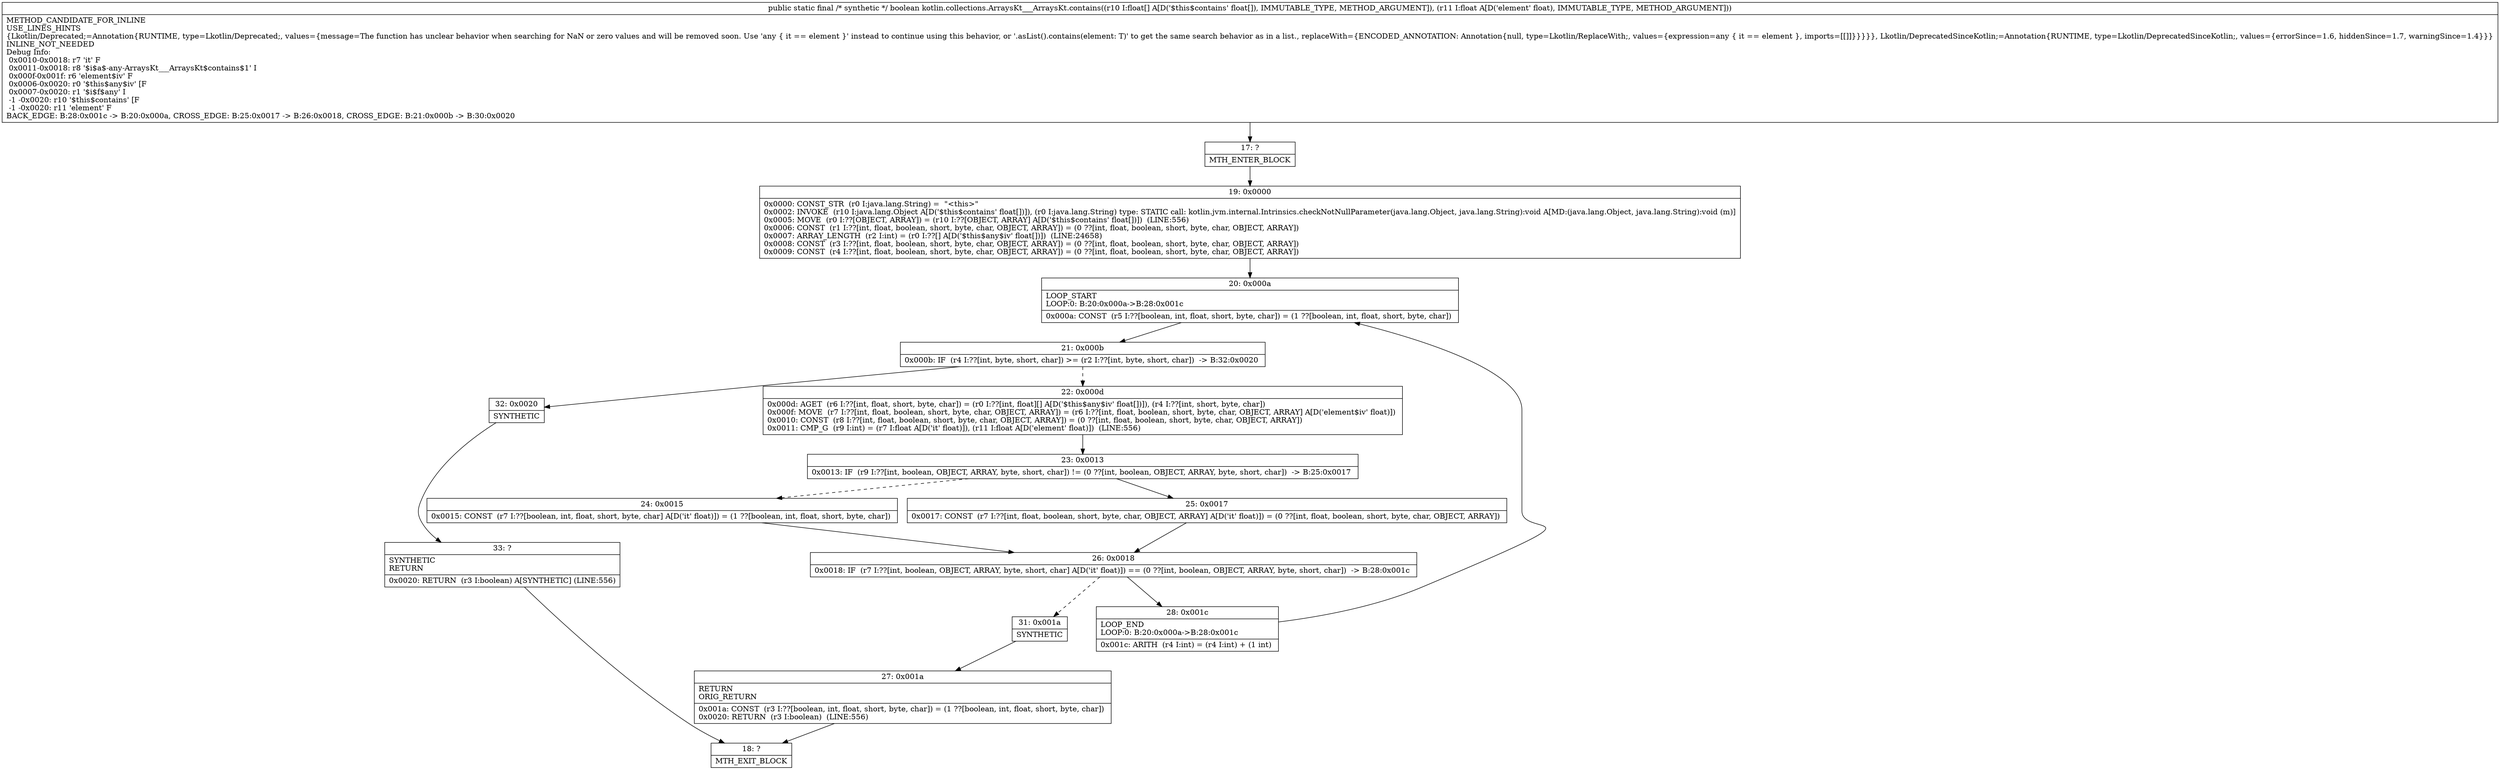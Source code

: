 digraph "CFG forkotlin.collections.ArraysKt___ArraysKt.contains([FF)Z" {
Node_17 [shape=record,label="{17\:\ ?|MTH_ENTER_BLOCK\l}"];
Node_19 [shape=record,label="{19\:\ 0x0000|0x0000: CONST_STR  (r0 I:java.lang.String) =  \"\<this\>\" \l0x0002: INVOKE  (r10 I:java.lang.Object A[D('$this$contains' float[])]), (r0 I:java.lang.String) type: STATIC call: kotlin.jvm.internal.Intrinsics.checkNotNullParameter(java.lang.Object, java.lang.String):void A[MD:(java.lang.Object, java.lang.String):void (m)]\l0x0005: MOVE  (r0 I:??[OBJECT, ARRAY]) = (r10 I:??[OBJECT, ARRAY] A[D('$this$contains' float[])])  (LINE:556)\l0x0006: CONST  (r1 I:??[int, float, boolean, short, byte, char, OBJECT, ARRAY]) = (0 ??[int, float, boolean, short, byte, char, OBJECT, ARRAY]) \l0x0007: ARRAY_LENGTH  (r2 I:int) = (r0 I:??[] A[D('$this$any$iv' float[])])  (LINE:24658)\l0x0008: CONST  (r3 I:??[int, float, boolean, short, byte, char, OBJECT, ARRAY]) = (0 ??[int, float, boolean, short, byte, char, OBJECT, ARRAY]) \l0x0009: CONST  (r4 I:??[int, float, boolean, short, byte, char, OBJECT, ARRAY]) = (0 ??[int, float, boolean, short, byte, char, OBJECT, ARRAY]) \l}"];
Node_20 [shape=record,label="{20\:\ 0x000a|LOOP_START\lLOOP:0: B:20:0x000a\-\>B:28:0x001c\l|0x000a: CONST  (r5 I:??[boolean, int, float, short, byte, char]) = (1 ??[boolean, int, float, short, byte, char]) \l}"];
Node_21 [shape=record,label="{21\:\ 0x000b|0x000b: IF  (r4 I:??[int, byte, short, char]) \>= (r2 I:??[int, byte, short, char])  \-\> B:32:0x0020 \l}"];
Node_22 [shape=record,label="{22\:\ 0x000d|0x000d: AGET  (r6 I:??[int, float, short, byte, char]) = (r0 I:??[int, float][] A[D('$this$any$iv' float[])]), (r4 I:??[int, short, byte, char]) \l0x000f: MOVE  (r7 I:??[int, float, boolean, short, byte, char, OBJECT, ARRAY]) = (r6 I:??[int, float, boolean, short, byte, char, OBJECT, ARRAY] A[D('element$iv' float)]) \l0x0010: CONST  (r8 I:??[int, float, boolean, short, byte, char, OBJECT, ARRAY]) = (0 ??[int, float, boolean, short, byte, char, OBJECT, ARRAY]) \l0x0011: CMP_G  (r9 I:int) = (r7 I:float A[D('it' float)]), (r11 I:float A[D('element' float)])  (LINE:556)\l}"];
Node_23 [shape=record,label="{23\:\ 0x0013|0x0013: IF  (r9 I:??[int, boolean, OBJECT, ARRAY, byte, short, char]) != (0 ??[int, boolean, OBJECT, ARRAY, byte, short, char])  \-\> B:25:0x0017 \l}"];
Node_24 [shape=record,label="{24\:\ 0x0015|0x0015: CONST  (r7 I:??[boolean, int, float, short, byte, char] A[D('it' float)]) = (1 ??[boolean, int, float, short, byte, char]) \l}"];
Node_26 [shape=record,label="{26\:\ 0x0018|0x0018: IF  (r7 I:??[int, boolean, OBJECT, ARRAY, byte, short, char] A[D('it' float)]) == (0 ??[int, boolean, OBJECT, ARRAY, byte, short, char])  \-\> B:28:0x001c \l}"];
Node_28 [shape=record,label="{28\:\ 0x001c|LOOP_END\lLOOP:0: B:20:0x000a\-\>B:28:0x001c\l|0x001c: ARITH  (r4 I:int) = (r4 I:int) + (1 int) \l}"];
Node_31 [shape=record,label="{31\:\ 0x001a|SYNTHETIC\l}"];
Node_27 [shape=record,label="{27\:\ 0x001a|RETURN\lORIG_RETURN\l|0x001a: CONST  (r3 I:??[boolean, int, float, short, byte, char]) = (1 ??[boolean, int, float, short, byte, char]) \l0x0020: RETURN  (r3 I:boolean)  (LINE:556)\l}"];
Node_18 [shape=record,label="{18\:\ ?|MTH_EXIT_BLOCK\l}"];
Node_25 [shape=record,label="{25\:\ 0x0017|0x0017: CONST  (r7 I:??[int, float, boolean, short, byte, char, OBJECT, ARRAY] A[D('it' float)]) = (0 ??[int, float, boolean, short, byte, char, OBJECT, ARRAY]) \l}"];
Node_32 [shape=record,label="{32\:\ 0x0020|SYNTHETIC\l}"];
Node_33 [shape=record,label="{33\:\ ?|SYNTHETIC\lRETURN\l|0x0020: RETURN  (r3 I:boolean) A[SYNTHETIC] (LINE:556)\l}"];
MethodNode[shape=record,label="{public static final \/* synthetic *\/ boolean kotlin.collections.ArraysKt___ArraysKt.contains((r10 I:float[] A[D('$this$contains' float[]), IMMUTABLE_TYPE, METHOD_ARGUMENT]), (r11 I:float A[D('element' float), IMMUTABLE_TYPE, METHOD_ARGUMENT]))  | METHOD_CANDIDATE_FOR_INLINE\lUSE_LINES_HINTS\l\{Lkotlin\/Deprecated;=Annotation\{RUNTIME, type=Lkotlin\/Deprecated;, values=\{message=The function has unclear behavior when searching for NaN or zero values and will be removed soon. Use 'any \{ it == element \}' instead to continue using this behavior, or '.asList().contains(element: T)' to get the same search behavior as in a list., replaceWith=\{ENCODED_ANNOTATION: Annotation\{null, type=Lkotlin\/ReplaceWith;, values=\{expression=any \{ it == element \}, imports=[[]]\}\}\}\}\}, Lkotlin\/DeprecatedSinceKotlin;=Annotation\{RUNTIME, type=Lkotlin\/DeprecatedSinceKotlin;, values=\{errorSince=1.6, hiddenSince=1.7, warningSince=1.4\}\}\}\lINLINE_NOT_NEEDED\lDebug Info:\l  0x0010\-0x0018: r7 'it' F\l  0x0011\-0x0018: r8 '$i$a$\-any\-ArraysKt___ArraysKt$contains$1' I\l  0x000f\-0x001f: r6 'element$iv' F\l  0x0006\-0x0020: r0 '$this$any$iv' [F\l  0x0007\-0x0020: r1 '$i$f$any' I\l  \-1 \-0x0020: r10 '$this$contains' [F\l  \-1 \-0x0020: r11 'element' F\lBACK_EDGE: B:28:0x001c \-\> B:20:0x000a, CROSS_EDGE: B:25:0x0017 \-\> B:26:0x0018, CROSS_EDGE: B:21:0x000b \-\> B:30:0x0020\l}"];
MethodNode -> Node_17;Node_17 -> Node_19;
Node_19 -> Node_20;
Node_20 -> Node_21;
Node_21 -> Node_22[style=dashed];
Node_21 -> Node_32;
Node_22 -> Node_23;
Node_23 -> Node_24[style=dashed];
Node_23 -> Node_25;
Node_24 -> Node_26;
Node_26 -> Node_28;
Node_26 -> Node_31[style=dashed];
Node_28 -> Node_20;
Node_31 -> Node_27;
Node_27 -> Node_18;
Node_25 -> Node_26;
Node_32 -> Node_33;
Node_33 -> Node_18;
}

